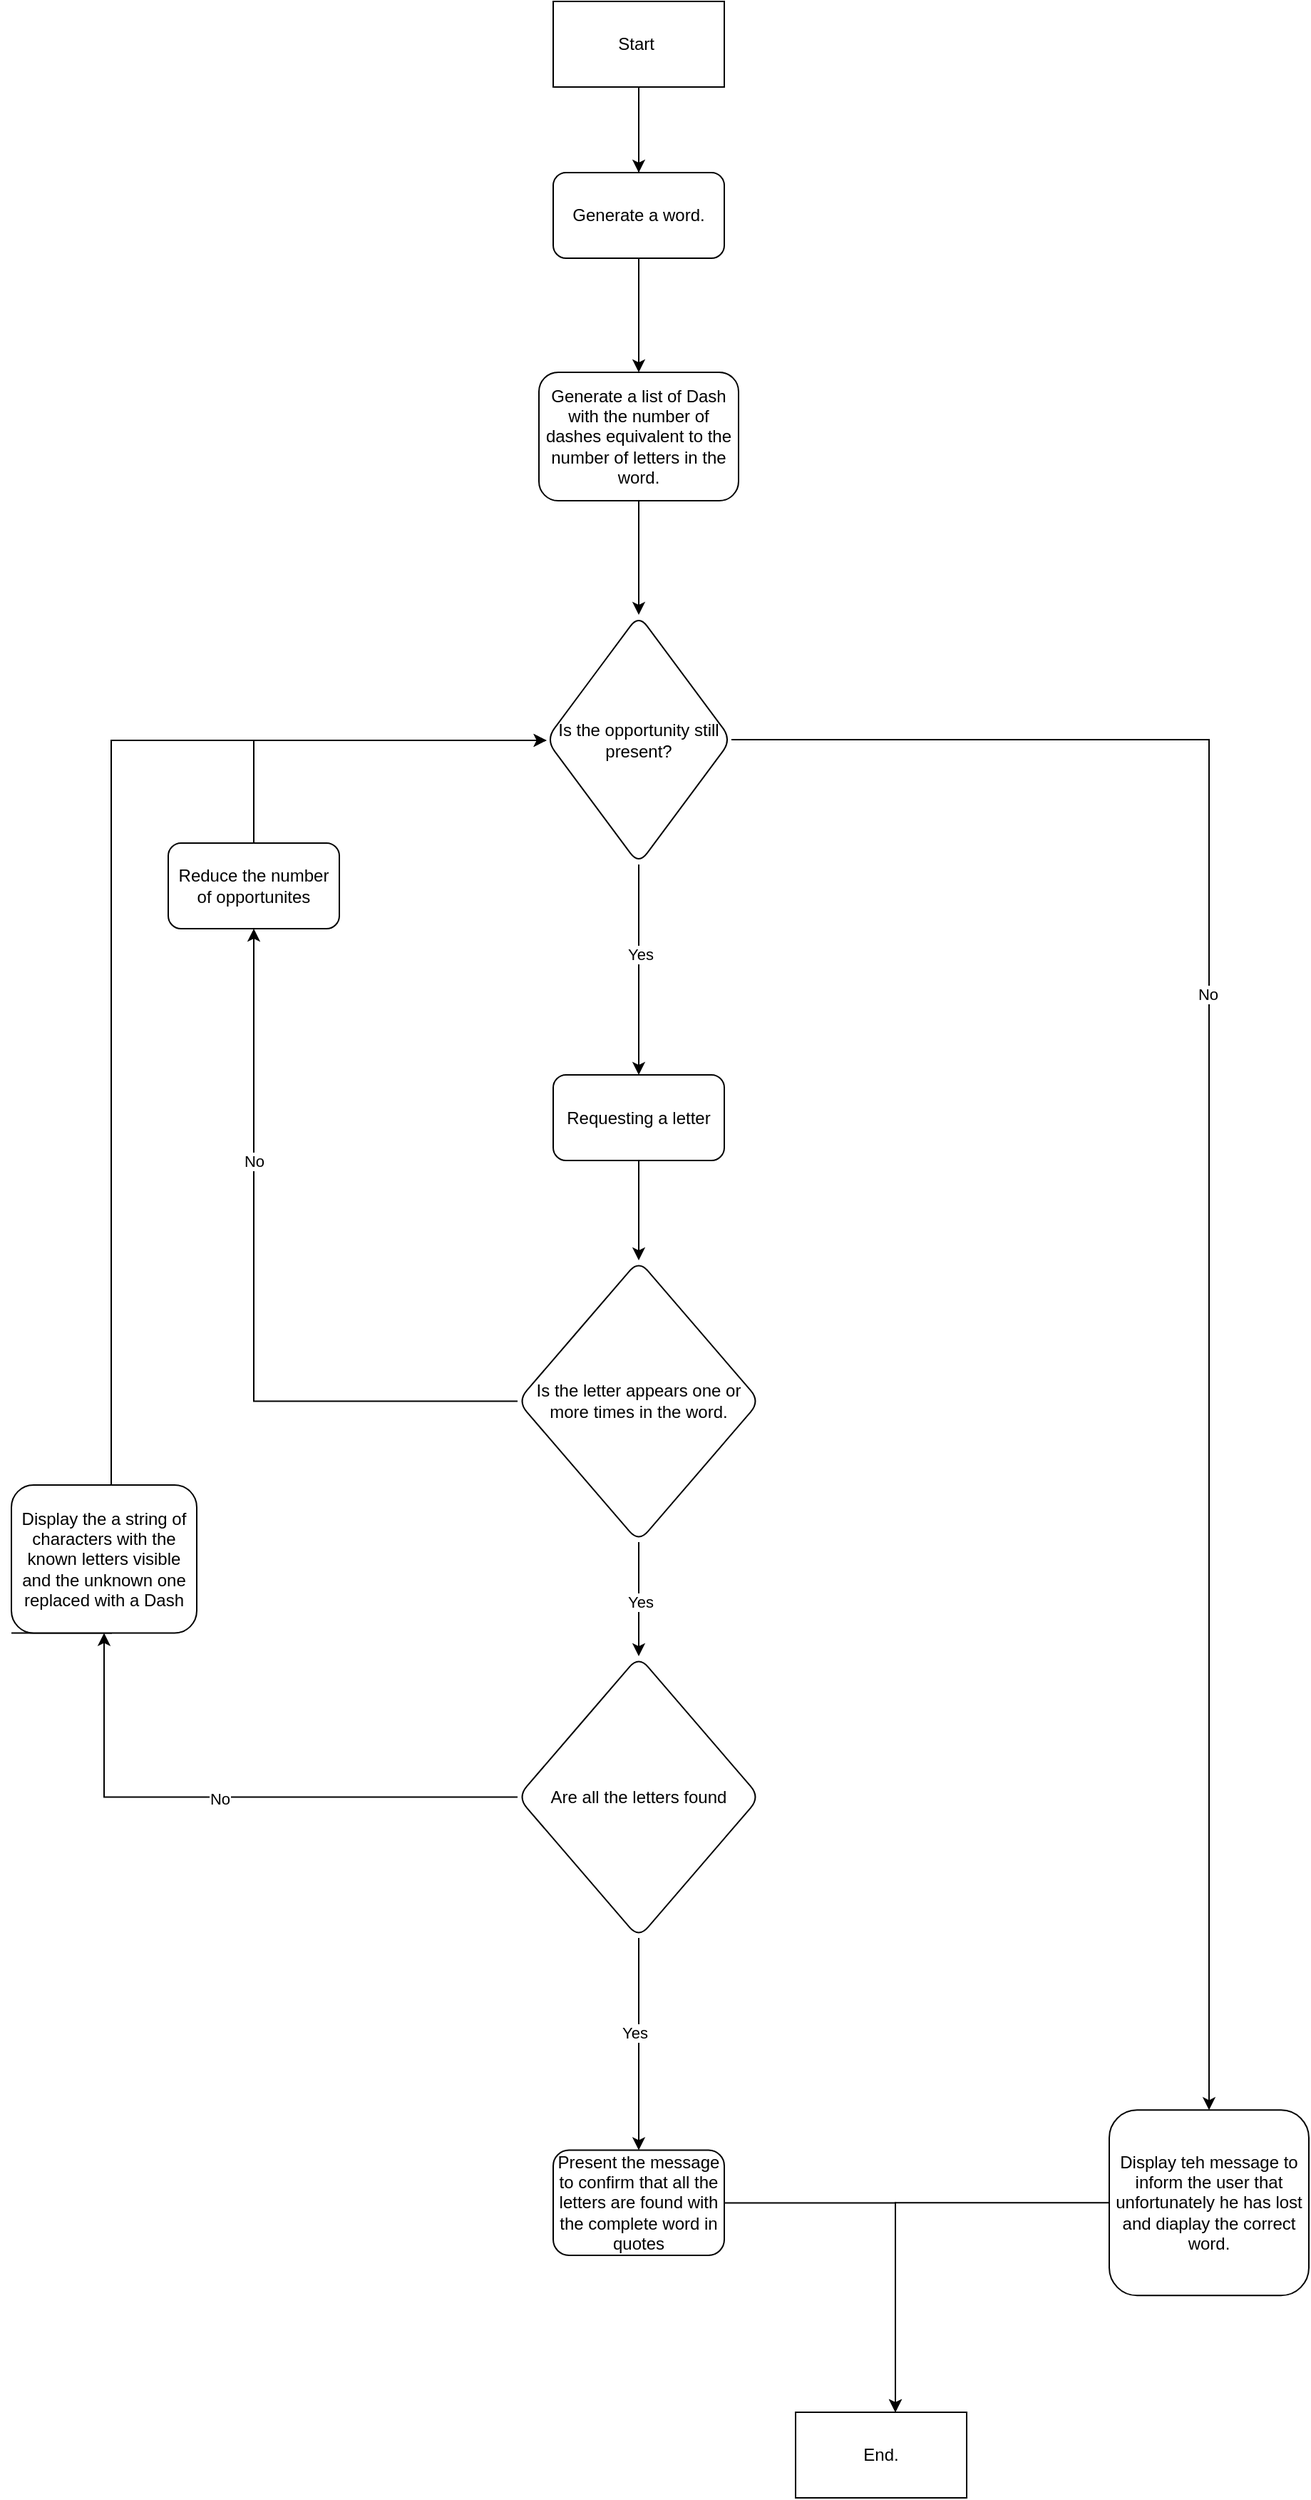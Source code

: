 <mxfile version="24.8.3">
  <diagram name="Page-1" id="rKgeyhJmiH8u-wBGFro0">
    <mxGraphModel dx="1848" dy="581" grid="1" gridSize="10" guides="1" tooltips="1" connect="1" arrows="1" fold="1" page="1" pageScale="1" pageWidth="827" pageHeight="1169" math="0" shadow="0">
      <root>
        <mxCell id="0" />
        <mxCell id="1" parent="0" />
        <mxCell id="oK8GmiHx1QteKNi44rwD-8" value="" style="edgeStyle=orthogonalEdgeStyle;rounded=0;orthogonalLoop=1;jettySize=auto;html=1;" edge="1" parent="1" source="oK8GmiHx1QteKNi44rwD-1">
          <mxGeometry relative="1" as="geometry">
            <mxPoint x="370" y="180" as="targetPoint" />
          </mxGeometry>
        </mxCell>
        <mxCell id="oK8GmiHx1QteKNi44rwD-12" value="" style="edgeStyle=orthogonalEdgeStyle;rounded=0;orthogonalLoop=1;jettySize=auto;html=1;" edge="1" parent="1" source="oK8GmiHx1QteKNi44rwD-1" target="oK8GmiHx1QteKNi44rwD-2">
          <mxGeometry relative="1" as="geometry" />
        </mxCell>
        <mxCell id="oK8GmiHx1QteKNi44rwD-1" value="Start&amp;nbsp;" style="rounded=0;whiteSpace=wrap;html=1;" vertex="1" parent="1">
          <mxGeometry x="310" y="40" width="120" height="60" as="geometry" />
        </mxCell>
        <mxCell id="oK8GmiHx1QteKNi44rwD-14" value="" style="edgeStyle=orthogonalEdgeStyle;rounded=0;orthogonalLoop=1;jettySize=auto;html=1;" edge="1" parent="1" source="oK8GmiHx1QteKNi44rwD-2" target="oK8GmiHx1QteKNi44rwD-13">
          <mxGeometry relative="1" as="geometry" />
        </mxCell>
        <mxCell id="oK8GmiHx1QteKNi44rwD-2" value="Generate a word." style="rounded=1;whiteSpace=wrap;html=1;" vertex="1" parent="1">
          <mxGeometry x="310" y="160" width="120" height="60" as="geometry" />
        </mxCell>
        <mxCell id="oK8GmiHx1QteKNi44rwD-18" value="" style="edgeStyle=orthogonalEdgeStyle;rounded=0;orthogonalLoop=1;jettySize=auto;html=1;" edge="1" parent="1" source="oK8GmiHx1QteKNi44rwD-13" target="oK8GmiHx1QteKNi44rwD-17">
          <mxGeometry relative="1" as="geometry" />
        </mxCell>
        <mxCell id="oK8GmiHx1QteKNi44rwD-13" value="Generate a list of Dash with the number of dashes equivalent to the number of letters in the word." style="rounded=1;whiteSpace=wrap;html=1;" vertex="1" parent="1">
          <mxGeometry x="300" y="300" width="140" height="90" as="geometry" />
        </mxCell>
        <mxCell id="oK8GmiHx1QteKNi44rwD-20" value="" style="edgeStyle=orthogonalEdgeStyle;rounded=0;orthogonalLoop=1;jettySize=auto;html=1;" edge="1" parent="1" source="oK8GmiHx1QteKNi44rwD-17" target="oK8GmiHx1QteKNi44rwD-19">
          <mxGeometry relative="1" as="geometry" />
        </mxCell>
        <mxCell id="oK8GmiHx1QteKNi44rwD-21" value="Yes" style="edgeLabel;html=1;align=center;verticalAlign=middle;resizable=0;points=[];" vertex="1" connectable="0" parent="oK8GmiHx1QteKNi44rwD-20">
          <mxGeometry x="-0.147" y="1" relative="1" as="geometry">
            <mxPoint as="offset" />
          </mxGeometry>
        </mxCell>
        <mxCell id="oK8GmiHx1QteKNi44rwD-47" value="" style="edgeStyle=orthogonalEdgeStyle;rounded=0;orthogonalLoop=1;jettySize=auto;html=1;" edge="1" parent="1" source="oK8GmiHx1QteKNi44rwD-17" target="oK8GmiHx1QteKNi44rwD-46">
          <mxGeometry relative="1" as="geometry" />
        </mxCell>
        <mxCell id="oK8GmiHx1QteKNi44rwD-48" value="No" style="edgeLabel;html=1;align=center;verticalAlign=middle;resizable=0;points=[];" vertex="1" connectable="0" parent="oK8GmiHx1QteKNi44rwD-47">
          <mxGeometry x="-0.208" y="-1" relative="1" as="geometry">
            <mxPoint as="offset" />
          </mxGeometry>
        </mxCell>
        <mxCell id="oK8GmiHx1QteKNi44rwD-17" value="Is the opportunity still present?" style="rhombus;whiteSpace=wrap;html=1;rounded=1;" vertex="1" parent="1">
          <mxGeometry x="305" y="470" width="130" height="175" as="geometry" />
        </mxCell>
        <mxCell id="oK8GmiHx1QteKNi44rwD-24" value="" style="edgeStyle=orthogonalEdgeStyle;rounded=0;orthogonalLoop=1;jettySize=auto;html=1;" edge="1" parent="1" source="oK8GmiHx1QteKNi44rwD-19" target="oK8GmiHx1QteKNi44rwD-23">
          <mxGeometry relative="1" as="geometry" />
        </mxCell>
        <mxCell id="oK8GmiHx1QteKNi44rwD-19" value="Requesting a letter" style="rounded=1;whiteSpace=wrap;html=1;" vertex="1" parent="1">
          <mxGeometry x="310" y="792.5" width="120" height="60" as="geometry" />
        </mxCell>
        <mxCell id="oK8GmiHx1QteKNi44rwD-29" value="" style="edgeStyle=orthogonalEdgeStyle;rounded=0;orthogonalLoop=1;jettySize=auto;html=1;" edge="1" parent="1" source="oK8GmiHx1QteKNi44rwD-23" target="oK8GmiHx1QteKNi44rwD-28">
          <mxGeometry relative="1" as="geometry" />
        </mxCell>
        <mxCell id="oK8GmiHx1QteKNi44rwD-30" value="Yes" style="edgeLabel;html=1;align=center;verticalAlign=middle;resizable=0;points=[];" vertex="1" connectable="0" parent="oK8GmiHx1QteKNi44rwD-29">
          <mxGeometry x="0.046" y="1" relative="1" as="geometry">
            <mxPoint as="offset" />
          </mxGeometry>
        </mxCell>
        <mxCell id="oK8GmiHx1QteKNi44rwD-53" value="" style="edgeStyle=orthogonalEdgeStyle;rounded=0;orthogonalLoop=1;jettySize=auto;html=1;" edge="1" parent="1" source="oK8GmiHx1QteKNi44rwD-23" target="oK8GmiHx1QteKNi44rwD-52">
          <mxGeometry relative="1" as="geometry" />
        </mxCell>
        <mxCell id="oK8GmiHx1QteKNi44rwD-55" value="No" style="edgeLabel;html=1;align=center;verticalAlign=middle;resizable=0;points=[];" vertex="1" connectable="0" parent="oK8GmiHx1QteKNi44rwD-53">
          <mxGeometry x="-0.057" y="2" relative="1" as="geometry">
            <mxPoint x="2" y="-110" as="offset" />
          </mxGeometry>
        </mxCell>
        <mxCell id="oK8GmiHx1QteKNi44rwD-23" value="Is the letter appears one or more times in the word." style="rhombus;whiteSpace=wrap;html=1;rounded=1;" vertex="1" parent="1">
          <mxGeometry x="285" y="922.5" width="170" height="197.5" as="geometry" />
        </mxCell>
        <mxCell id="oK8GmiHx1QteKNi44rwD-32" value="" style="edgeStyle=orthogonalEdgeStyle;rounded=0;orthogonalLoop=1;jettySize=auto;html=1;" edge="1" parent="1" source="oK8GmiHx1QteKNi44rwD-28" target="oK8GmiHx1QteKNi44rwD-31">
          <mxGeometry relative="1" as="geometry" />
        </mxCell>
        <mxCell id="oK8GmiHx1QteKNi44rwD-33" value="No" style="edgeLabel;html=1;align=center;verticalAlign=middle;resizable=0;points=[];" vertex="1" connectable="0" parent="oK8GmiHx1QteKNi44rwD-32">
          <mxGeometry x="0.032" y="1" relative="1" as="geometry">
            <mxPoint as="offset" />
          </mxGeometry>
        </mxCell>
        <mxCell id="oK8GmiHx1QteKNi44rwD-35" value="" style="edgeStyle=orthogonalEdgeStyle;rounded=0;orthogonalLoop=1;jettySize=auto;html=1;" edge="1" parent="1" source="oK8GmiHx1QteKNi44rwD-28" target="oK8GmiHx1QteKNi44rwD-34">
          <mxGeometry relative="1" as="geometry" />
        </mxCell>
        <mxCell id="oK8GmiHx1QteKNi44rwD-40" value="Yes" style="edgeLabel;html=1;align=center;verticalAlign=middle;resizable=0;points=[];" vertex="1" connectable="0" parent="oK8GmiHx1QteKNi44rwD-35">
          <mxGeometry x="-0.113" y="-3" relative="1" as="geometry">
            <mxPoint as="offset" />
          </mxGeometry>
        </mxCell>
        <mxCell id="oK8GmiHx1QteKNi44rwD-28" value="Are all the letters found" style="rhombus;whiteSpace=wrap;html=1;rounded=1;" vertex="1" parent="1">
          <mxGeometry x="285" y="1200" width="170" height="197.5" as="geometry" />
        </mxCell>
        <mxCell id="oK8GmiHx1QteKNi44rwD-45" value="" style="edgeStyle=orthogonalEdgeStyle;rounded=0;orthogonalLoop=1;jettySize=auto;html=1;" edge="1" parent="1" target="oK8GmiHx1QteKNi44rwD-17">
          <mxGeometry relative="1" as="geometry">
            <mxPoint x="-70" y="1183.749" as="sourcePoint" />
            <mxPoint x="260" y="560" as="targetPoint" />
            <Array as="points">
              <mxPoint y="1184" />
              <mxPoint y="558" />
            </Array>
          </mxGeometry>
        </mxCell>
        <mxCell id="oK8GmiHx1QteKNi44rwD-31" value="Display the a string of characters with the known letters visible and the unknown one replaced with a Dash" style="rounded=1;whiteSpace=wrap;html=1;" vertex="1" parent="1">
          <mxGeometry x="-70" y="1080" width="130" height="103.75" as="geometry" />
        </mxCell>
        <mxCell id="oK8GmiHx1QteKNi44rwD-39" value="" style="edgeStyle=orthogonalEdgeStyle;rounded=0;orthogonalLoop=1;jettySize=auto;html=1;" edge="1" parent="1" source="oK8GmiHx1QteKNi44rwD-34" target="oK8GmiHx1QteKNi44rwD-38">
          <mxGeometry relative="1" as="geometry">
            <Array as="points">
              <mxPoint x="550" y="1583" />
            </Array>
          </mxGeometry>
        </mxCell>
        <mxCell id="oK8GmiHx1QteKNi44rwD-34" value="Present the message to confirm that all the letters are found with the complete word in quotes" style="rounded=1;whiteSpace=wrap;html=1;" vertex="1" parent="1">
          <mxGeometry x="310" y="1546.25" width="120" height="73.75" as="geometry" />
        </mxCell>
        <mxCell id="oK8GmiHx1QteKNi44rwD-38" value="End." style="rounded=0;whiteSpace=wrap;html=1;" vertex="1" parent="1">
          <mxGeometry x="480" y="1730" width="120" height="60" as="geometry" />
        </mxCell>
        <mxCell id="oK8GmiHx1QteKNi44rwD-49" value="" style="edgeStyle=orthogonalEdgeStyle;rounded=0;orthogonalLoop=1;jettySize=auto;html=1;" edge="1" parent="1" source="oK8GmiHx1QteKNi44rwD-46" target="oK8GmiHx1QteKNi44rwD-38">
          <mxGeometry relative="1" as="geometry">
            <Array as="points">
              <mxPoint x="550" y="1583" />
            </Array>
          </mxGeometry>
        </mxCell>
        <mxCell id="oK8GmiHx1QteKNi44rwD-46" value="Display teh message to inform the user that unfortunately he has lost and diaplay the correct word." style="rounded=1;whiteSpace=wrap;html=1;" vertex="1" parent="1">
          <mxGeometry x="700" y="1518.13" width="140" height="130" as="geometry" />
        </mxCell>
        <mxCell id="oK8GmiHx1QteKNi44rwD-54" value="" style="edgeStyle=orthogonalEdgeStyle;rounded=0;orthogonalLoop=1;jettySize=auto;html=1;" edge="1" parent="1" source="oK8GmiHx1QteKNi44rwD-52" target="oK8GmiHx1QteKNi44rwD-17">
          <mxGeometry relative="1" as="geometry">
            <Array as="points">
              <mxPoint x="100" y="558" />
            </Array>
          </mxGeometry>
        </mxCell>
        <mxCell id="oK8GmiHx1QteKNi44rwD-52" value="Reduce the number of opportunites" style="rounded=1;whiteSpace=wrap;html=1;" vertex="1" parent="1">
          <mxGeometry x="40" y="630" width="120" height="60" as="geometry" />
        </mxCell>
      </root>
    </mxGraphModel>
  </diagram>
</mxfile>
